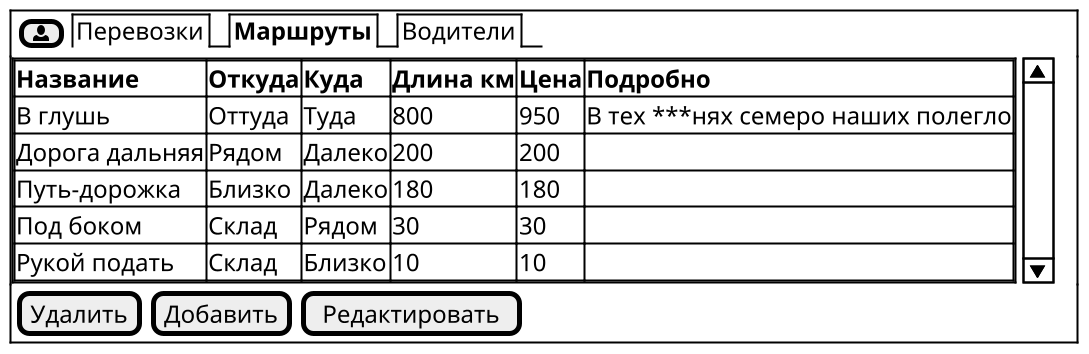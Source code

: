 @startsalt

scale 2

{+

{ { [<&person>] } | {/ Перевозки | <b>Маршруты | Водители } }
{SI{#
    <b>Название | <b>Откуда | <b>Куда | <b>Длина км | <b>Цена | <b>Подробно

     В глушь | Оттуда | Туда | 800 | 950 | В тех ***нях семеро наших полегло
     Дорога дальняя | Рядом | Далеко | 200 | 200 | .
     Путь-дорожка | Близко | Далеко | 180 | 180 | .
     Под боком | Склад | Рядом | 30 | 30 | .
     Рукой подать | Склад | Близко | 10 | 10 | .
}}
{ [Удалить] | [Добавить] | [Редактировать] }

}

@endsalt


